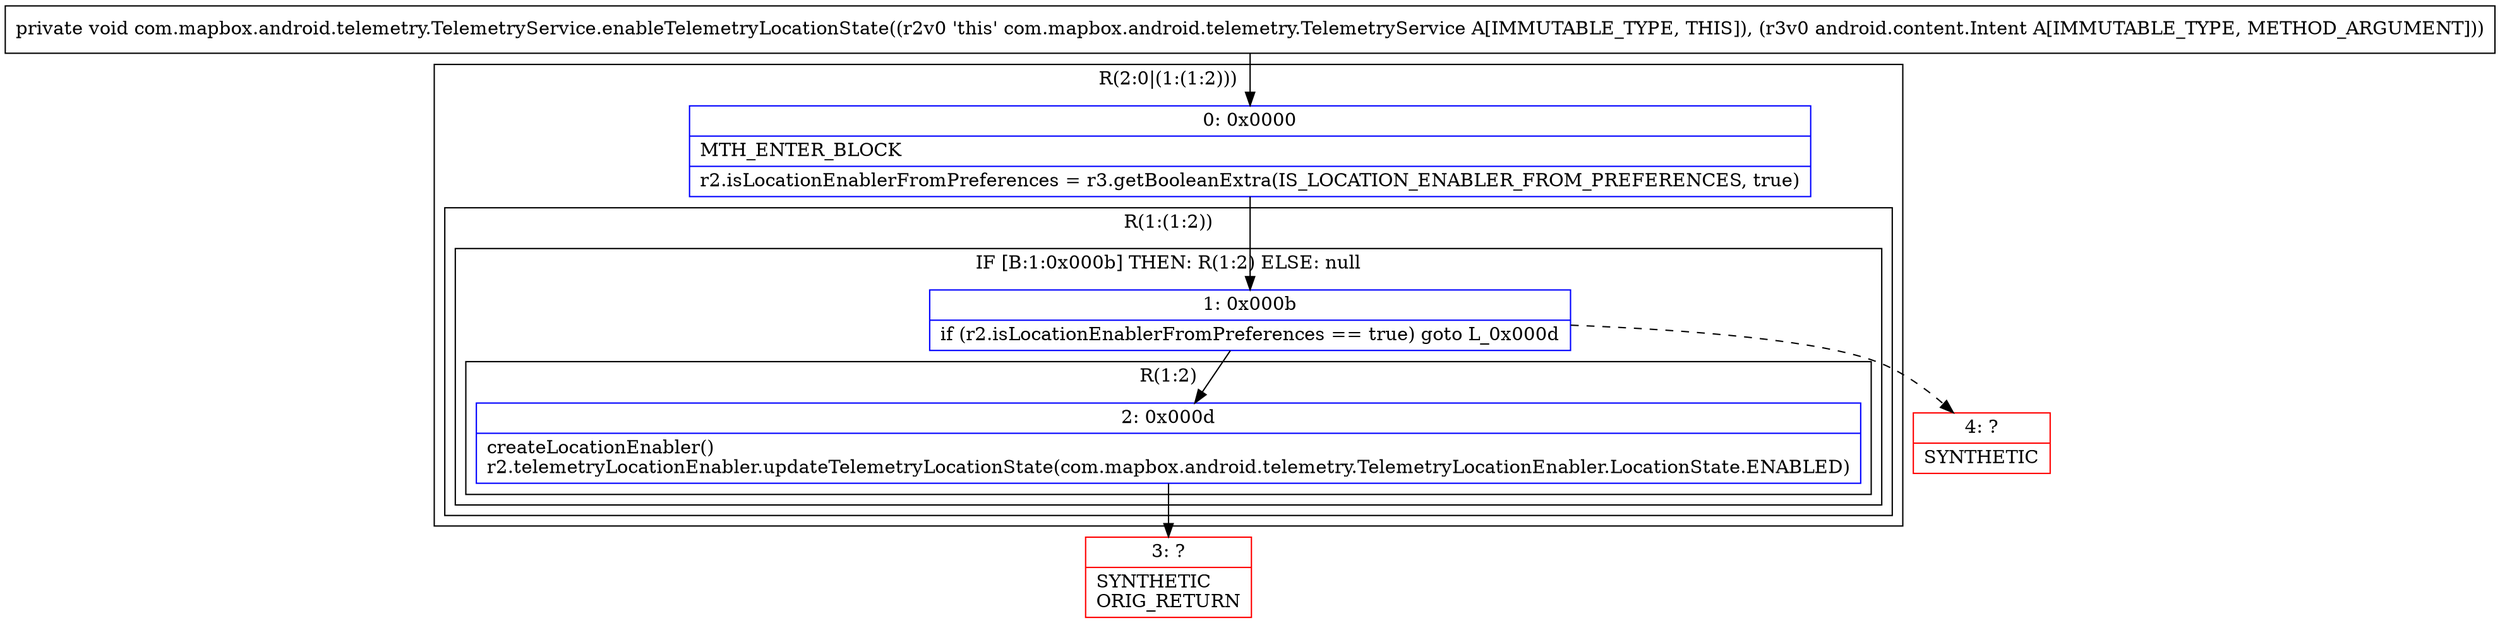 digraph "CFG forcom.mapbox.android.telemetry.TelemetryService.enableTelemetryLocationState(Landroid\/content\/Intent;)V" {
subgraph cluster_Region_512970056 {
label = "R(2:0|(1:(1:2)))";
node [shape=record,color=blue];
Node_0 [shape=record,label="{0\:\ 0x0000|MTH_ENTER_BLOCK\l|r2.isLocationEnablerFromPreferences = r3.getBooleanExtra(IS_LOCATION_ENABLER_FROM_PREFERENCES, true)\l}"];
subgraph cluster_Region_943952035 {
label = "R(1:(1:2))";
node [shape=record,color=blue];
subgraph cluster_IfRegion_945680563 {
label = "IF [B:1:0x000b] THEN: R(1:2) ELSE: null";
node [shape=record,color=blue];
Node_1 [shape=record,label="{1\:\ 0x000b|if (r2.isLocationEnablerFromPreferences == true) goto L_0x000d\l}"];
subgraph cluster_Region_1760217753 {
label = "R(1:2)";
node [shape=record,color=blue];
Node_2 [shape=record,label="{2\:\ 0x000d|createLocationEnabler()\lr2.telemetryLocationEnabler.updateTelemetryLocationState(com.mapbox.android.telemetry.TelemetryLocationEnabler.LocationState.ENABLED)\l}"];
}
}
}
}
Node_3 [shape=record,color=red,label="{3\:\ ?|SYNTHETIC\lORIG_RETURN\l}"];
Node_4 [shape=record,color=red,label="{4\:\ ?|SYNTHETIC\l}"];
MethodNode[shape=record,label="{private void com.mapbox.android.telemetry.TelemetryService.enableTelemetryLocationState((r2v0 'this' com.mapbox.android.telemetry.TelemetryService A[IMMUTABLE_TYPE, THIS]), (r3v0 android.content.Intent A[IMMUTABLE_TYPE, METHOD_ARGUMENT])) }"];
MethodNode -> Node_0;
Node_0 -> Node_1;
Node_1 -> Node_2;
Node_1 -> Node_4[style=dashed];
Node_2 -> Node_3;
}


